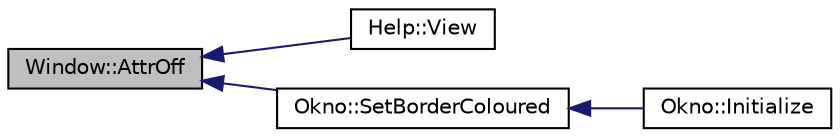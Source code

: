 digraph "Window::AttrOff"
{
  edge [fontname="Helvetica",fontsize="10",labelfontname="Helvetica",labelfontsize="10"];
  node [fontname="Helvetica",fontsize="10",shape=record];
  rankdir="LR";
  Node1 [label="Window::AttrOff",height=0.2,width=0.4,color="black", fillcolor="grey75", style="filled", fontcolor="black"];
  Node1 -> Node2 [dir="back",color="midnightblue",fontsize="10",style="solid"];
  Node2 [label="Help::View",height=0.2,width=0.4,color="black", fillcolor="white", style="filled",URL="$class_help.html#ac985b795e504eec0e66a2d64ea380f33",tooltip="Funkcja wyswietlajaca tekst pomocy. "];
  Node1 -> Node3 [dir="back",color="midnightblue",fontsize="10",style="solid"];
  Node3 [label="Okno::SetBorderColoured",height=0.2,width=0.4,color="black", fillcolor="white", style="filled",URL="$class_okno.html#a3ec5330f3b091006670cac8e2b12442e",tooltip="Ustawia obramowanie dla wskazanego okna. "];
  Node3 -> Node4 [dir="back",color="midnightblue",fontsize="10",style="solid"];
  Node4 [label="Okno::Initialize",height=0.2,width=0.4,color="black", fillcolor="white", style="filled",URL="$class_okno.html#a48a5b9af8dbf76e60be2e5d464f62d1e",tooltip="Funkcja inicjalizuje wiele potrzebnych zmienych. "];
}
